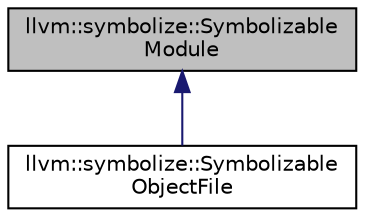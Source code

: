 digraph "llvm::symbolize::SymbolizableModule"
{
 // LATEX_PDF_SIZE
  bgcolor="transparent";
  edge [fontname="Helvetica",fontsize="10",labelfontname="Helvetica",labelfontsize="10"];
  node [fontname="Helvetica",fontsize="10",shape="box"];
  Node1 [label="llvm::symbolize::Symbolizable\lModule",height=0.2,width=0.4,color="black", fillcolor="grey75", style="filled", fontcolor="black",tooltip=" "];
  Node1 -> Node2 [dir="back",color="midnightblue",fontsize="10",style="solid",fontname="Helvetica"];
  Node2 [label="llvm::symbolize::Symbolizable\lObjectFile",height=0.2,width=0.4,color="black",URL="$classllvm_1_1symbolize_1_1SymbolizableObjectFile.html",tooltip=" "];
}
